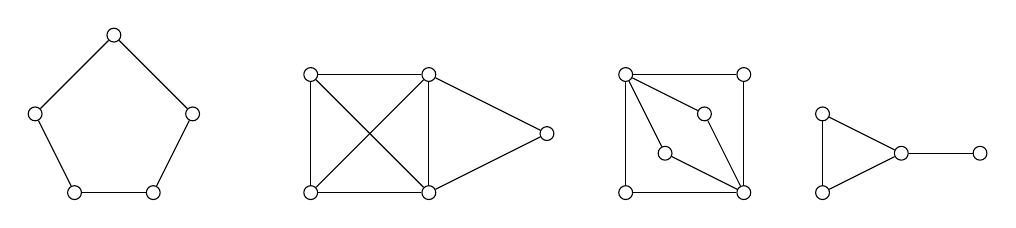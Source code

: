 \begin{tikzpicture}
\tikzstyle{every node}=[circle, draw, fill=white, inner sep=0pt, minimum size=5pt]
\node (v2) at (-3.5,2) {};
\node (v1) at (-4.5,1) {};
\node (v3) at (-2.5,1) {};
\node (v5) at (-4,0) {};
\node (v4) at (-3,0) {};
\draw  (v1) edge (v2);
\draw  (v2) edge (v3);
\draw  (v3) edge (v4);
\draw  (v4) edge (v5);
\draw  (v5) edge (v1);
\node (v10) at (-1,0) {};
\node (v6) at (-1,1.5) {};
\node (v7) at (0.5,1.5) {};
\node (v9) at (0.5,0) {};
\node (v8) at (2,0.75) {};
\draw  (v6) edge (v7);
\draw  (v7) edge (v8);
\draw  (v8) edge (v9);
\draw  (v9) edge (v10);
\draw  (v10) edge (v6);
\draw  (v7) edge (v9);
\draw  (v9) edge (v6);
\draw  (v7) edge (v10);
\node (v11) at (3,1.5) {};
\node (v12) at (3,0) {};
\node (v13) at (3.5,0.5) {};
\node (v14) at (4,1) {};
\node (v15) at (4.5,1.5) {};
\node (v16) at (4.5,0) {};
\draw  (v11) edge (v12);
\draw  (v11) edge (v13);
\draw  (v11) edge (v14);
\draw  (v11) edge (v15);
\draw  (v15) edge (v16);
\draw  (v16) edge (v14);
\draw  (v16) edge (v13);
\draw  (v16) edge (v12);
\node (v17) at (5.5,0) {};
\node (v18) at (5.5,1) {};
\node (v19) at (6.5,0.5) {};
\node (v20) at (7.5,0.5) {};
\draw  (v17) edge (v18);
\draw  (v19) edge (v17);
\draw  (v19) edge (v18);
\draw  (v19) edge (v20);
\end{tikzpicture}